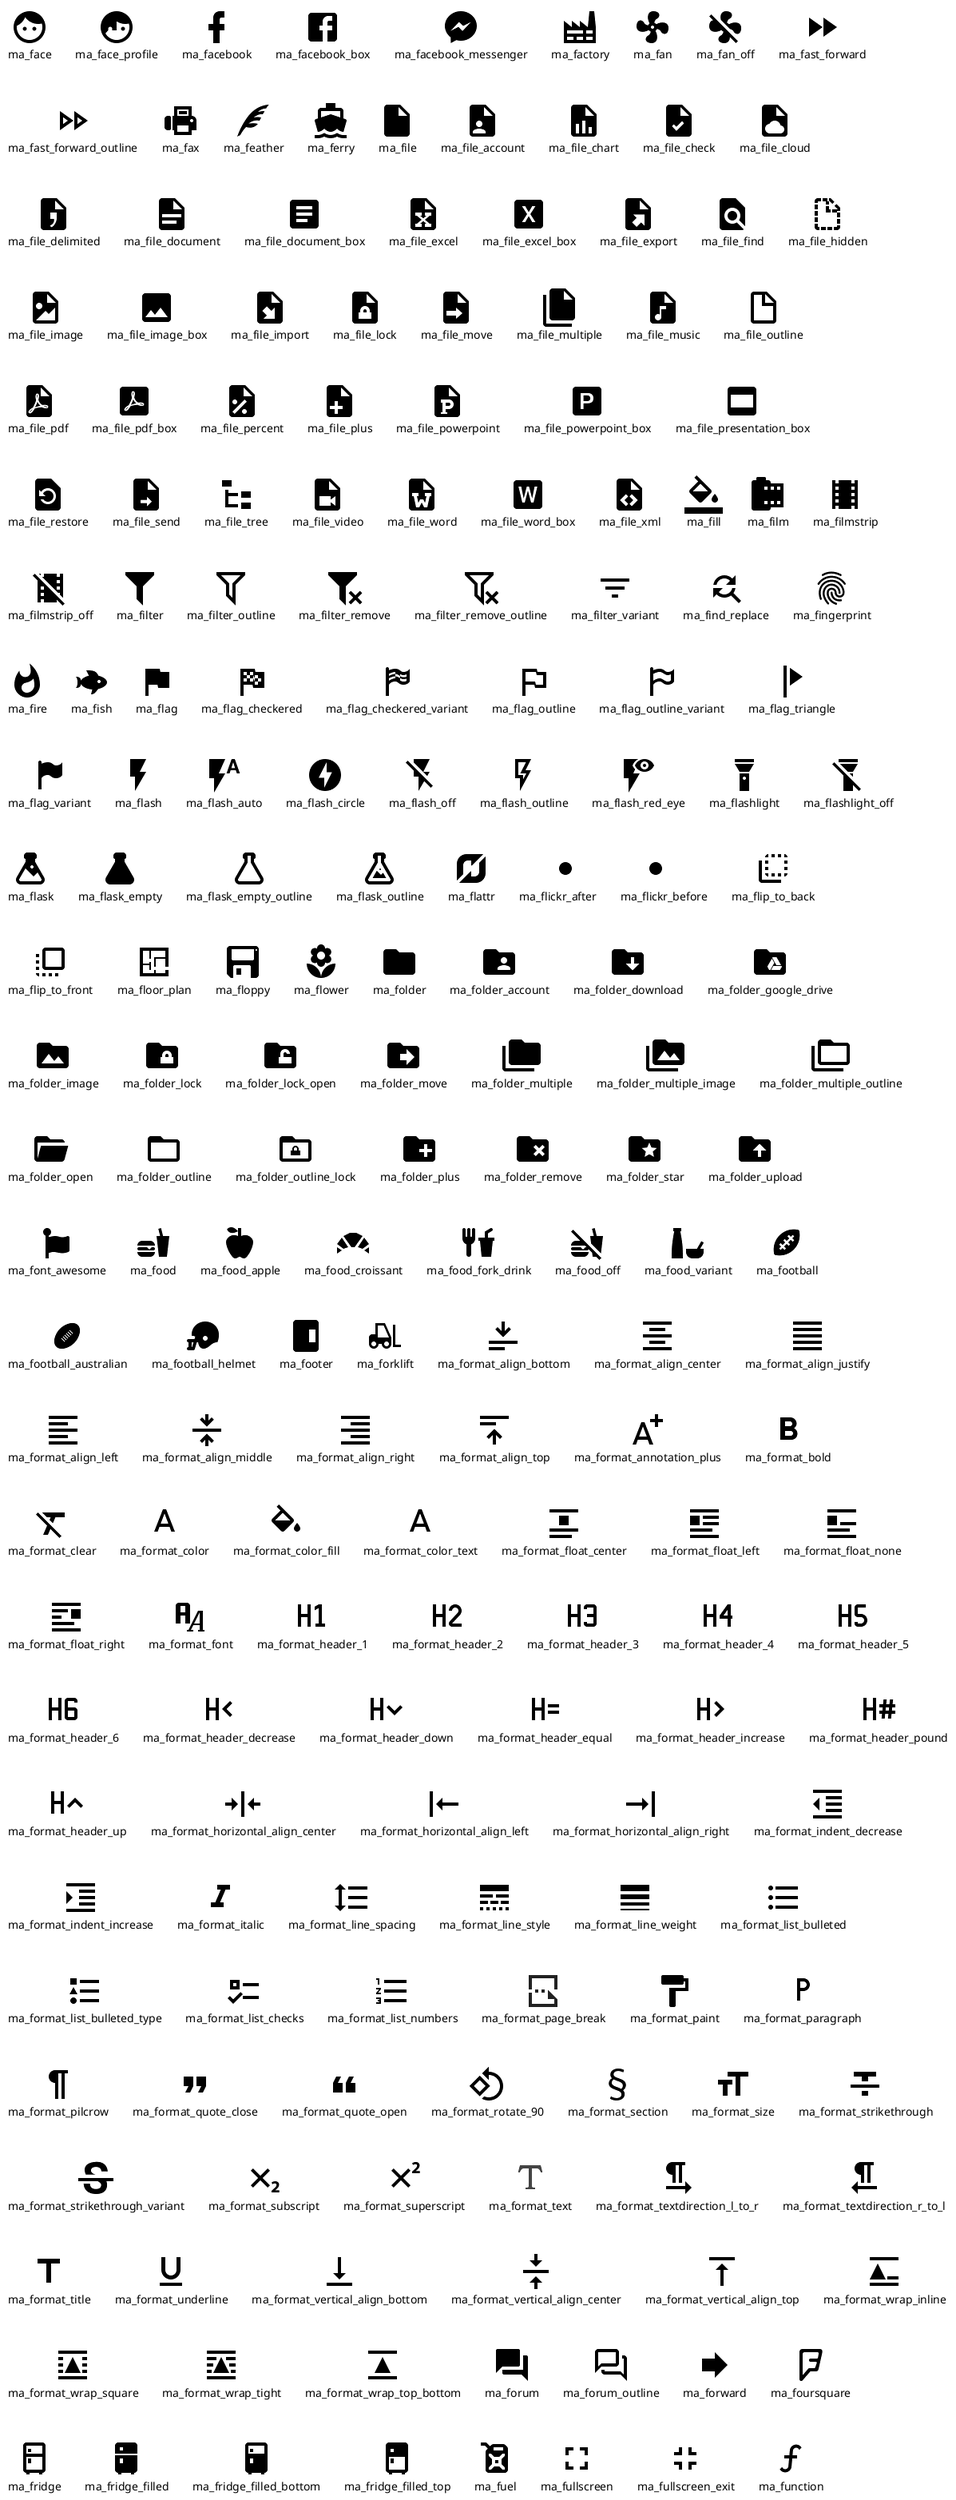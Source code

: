 @startuml
!include <material/face>
!include <material/facebook>
!include <material/facebook_box>
!include <material/facebook_messenger>
!include <material/face_profile>
!include <material/factory>
!include <material/fan>
!include <material/fan_off>
!include <material/fast_forward>
!include <material/fast_forward_outline>
!include <material/fax>
!include <material/feather>
!include <material/ferry>
!include <material/file>
!include <material/file_account>
!include <material/file_chart>
!include <material/file_check>
!include <material/file_cloud>
!include <material/file_delimited>
!include <material/file_document>
!include <material/file_document_box>
!include <material/file_excel>
!include <material/file_excel_box>
!include <material/file_export>
!include <material/file_find>
!include <material/file_hidden>
!include <material/file_image>
!include <material/file_image_box>
!include <material/file_import>
!include <material/file_lock>
!include <material/file_move>
!include <material/file_multiple>
!include <material/file_music>
!include <material/file_outline>
!include <material/file_pdf>
!include <material/file_pdf_box>
!include <material/file_percent>
!include <material/file_plus>
!include <material/file_powerpoint>
!include <material/file_powerpoint_box>
!include <material/file_presentation_box>
!include <material/file_restore>
!include <material/file_send>
!include <material/file_tree>
!include <material/file_video>
!include <material/file_word>
!include <material/file_word_box>
!include <material/file_xml>
!include <material/fill>
!include <material/film>
!include <material/filmstrip>
!include <material/filmstrip_off>
!include <material/filter>
!include <material/filter_outline>
!include <material/filter_remove>
!include <material/filter_remove_outline>
!include <material/filter_variant>
!include <material/find_replace>
!include <material/fingerprint>
!include <material/fire>
!include <material/fish>
!include <material/flag>
!include <material/flag_checkered>
!include <material/flag_checkered_variant>
!include <material/flag_outline>
!include <material/flag_outline_variant>
!include <material/flag_triangle>
!include <material/flag_variant>
!include <material/flash>
!include <material/flash_auto>
!include <material/flash_circle>
!include <material/flashlight>
!include <material/flashlight_off>
!include <material/flash_off>
!include <material/flash_outline>
!include <material/flash_red_eye>
!include <material/flask>
!include <material/flask_empty>
!include <material/flask_empty_outline>
!include <material/flask_outline>
!include <material/flattr>
!include <material/flickr_after>
!include <material/flickr_before>
!include <material/flip_to_back>
!include <material/flip_to_front>
!include <material/floor_plan>
!include <material/floppy>
!include <material/flower>
!include <material/folder>
!include <material/folder_account>
!include <material/folder_download>
!include <material/folder_google_drive>
!include <material/folder_image>
!include <material/folder_lock>
!include <material/folder_lock_open>
!include <material/folder_move>
!include <material/folder_multiple>
!include <material/folder_multiple_image>
!include <material/folder_multiple_outline>
!include <material/folder_open>
!include <material/folder_outline>
!include <material/folder_outline_lock>
!include <material/folder_plus>
!include <material/folder_remove>
!include <material/folder_star>
!include <material/folder_upload>
!include <material/font_awesome>
!include <material/food>
!include <material/food_apple>
!include <material/food_croissant>
!include <material/food_fork_drink>
!include <material/food_off>
!include <material/food_variant>
!include <material/football>
!include <material/football_australian>
!include <material/football_helmet>
!include <material/footer>
!include <material/forklift>
!include <material/format_align_bottom>
!include <material/format_align_center>
!include <material/format_align_justify>
!include <material/format_align_left>
!include <material/format_align_middle>
!include <material/format_align_right>
!include <material/format_align_top>
!include <material/format_annotation_plus>
!include <material/format_bold>
!include <material/format_clear>
!include <material/format_color>
!include <material/format_color_fill>
!include <material/format_color_text>
!include <material/format_float_center>
!include <material/format_float_left>
!include <material/format_float_none>
!include <material/format_float_right>
!include <material/format_font>
!include <material/format_header_1>
!include <material/format_header_2>
!include <material/format_header_3>
!include <material/format_header_4>
!include <material/format_header_5>
!include <material/format_header_6>
!include <material/format_header_decrease>
!include <material/format_header_down>
!include <material/format_header_equal>
!include <material/format_header_increase>
!include <material/format_header_pound>
!include <material/format_header_up>
!include <material/format_horizontal_align_center>
!include <material/format_horizontal_align_left>
!include <material/format_horizontal_align_right>
!include <material/format_indent_decrease>
!include <material/format_indent_increase>
!include <material/format_italic>
!include <material/format_line_spacing>
!include <material/format_line_style>
!include <material/format_line_weight>
!include <material/format_list_bulleted>
!include <material/format_list_bulleted_type>
!include <material/format_list_checks>
!include <material/format_list_numbers>
!include <material/format_page_break>
!include <material/format_paint>
!include <material/format_paragraph>
!include <material/format_pilcrow>
!include <material/format_quote_close>
!include <material/format_quote_open>
!include <material/format_rotate_90>
!include <material/format_section>
!include <material/format_size>
!include <material/format_strikethrough>
!include <material/format_strikethrough_variant>
!include <material/format_subscript>
!include <material/format_superscript>
!include <material/format_text>
!include <material/format_textdirection_l_to_r>
!include <material/format_textdirection_r_to_l>
!include <material/format_title>
!include <material/format_underline>
!include <material/format_vertical_align_bottom>
!include <material/format_vertical_align_center>
!include <material/format_vertical_align_top>
!include <material/format_wrap_inline>
!include <material/format_wrap_square>
!include <material/format_wrap_tight>
!include <material/format_wrap_top_bottom>
!include <material/forum>
!include <material/forum_outline>
!include <material/forward>
!include <material/foursquare>
!include <material/fridge>
!include <material/fridge_filled>
!include <material/fridge_filled_bottom>
!include <material/fridge_filled_top>
!include <material/fuel>
!include <material/fullscreen>
!include <material/fullscreen_exit>
!include <material/function>

listsprites
@enduml